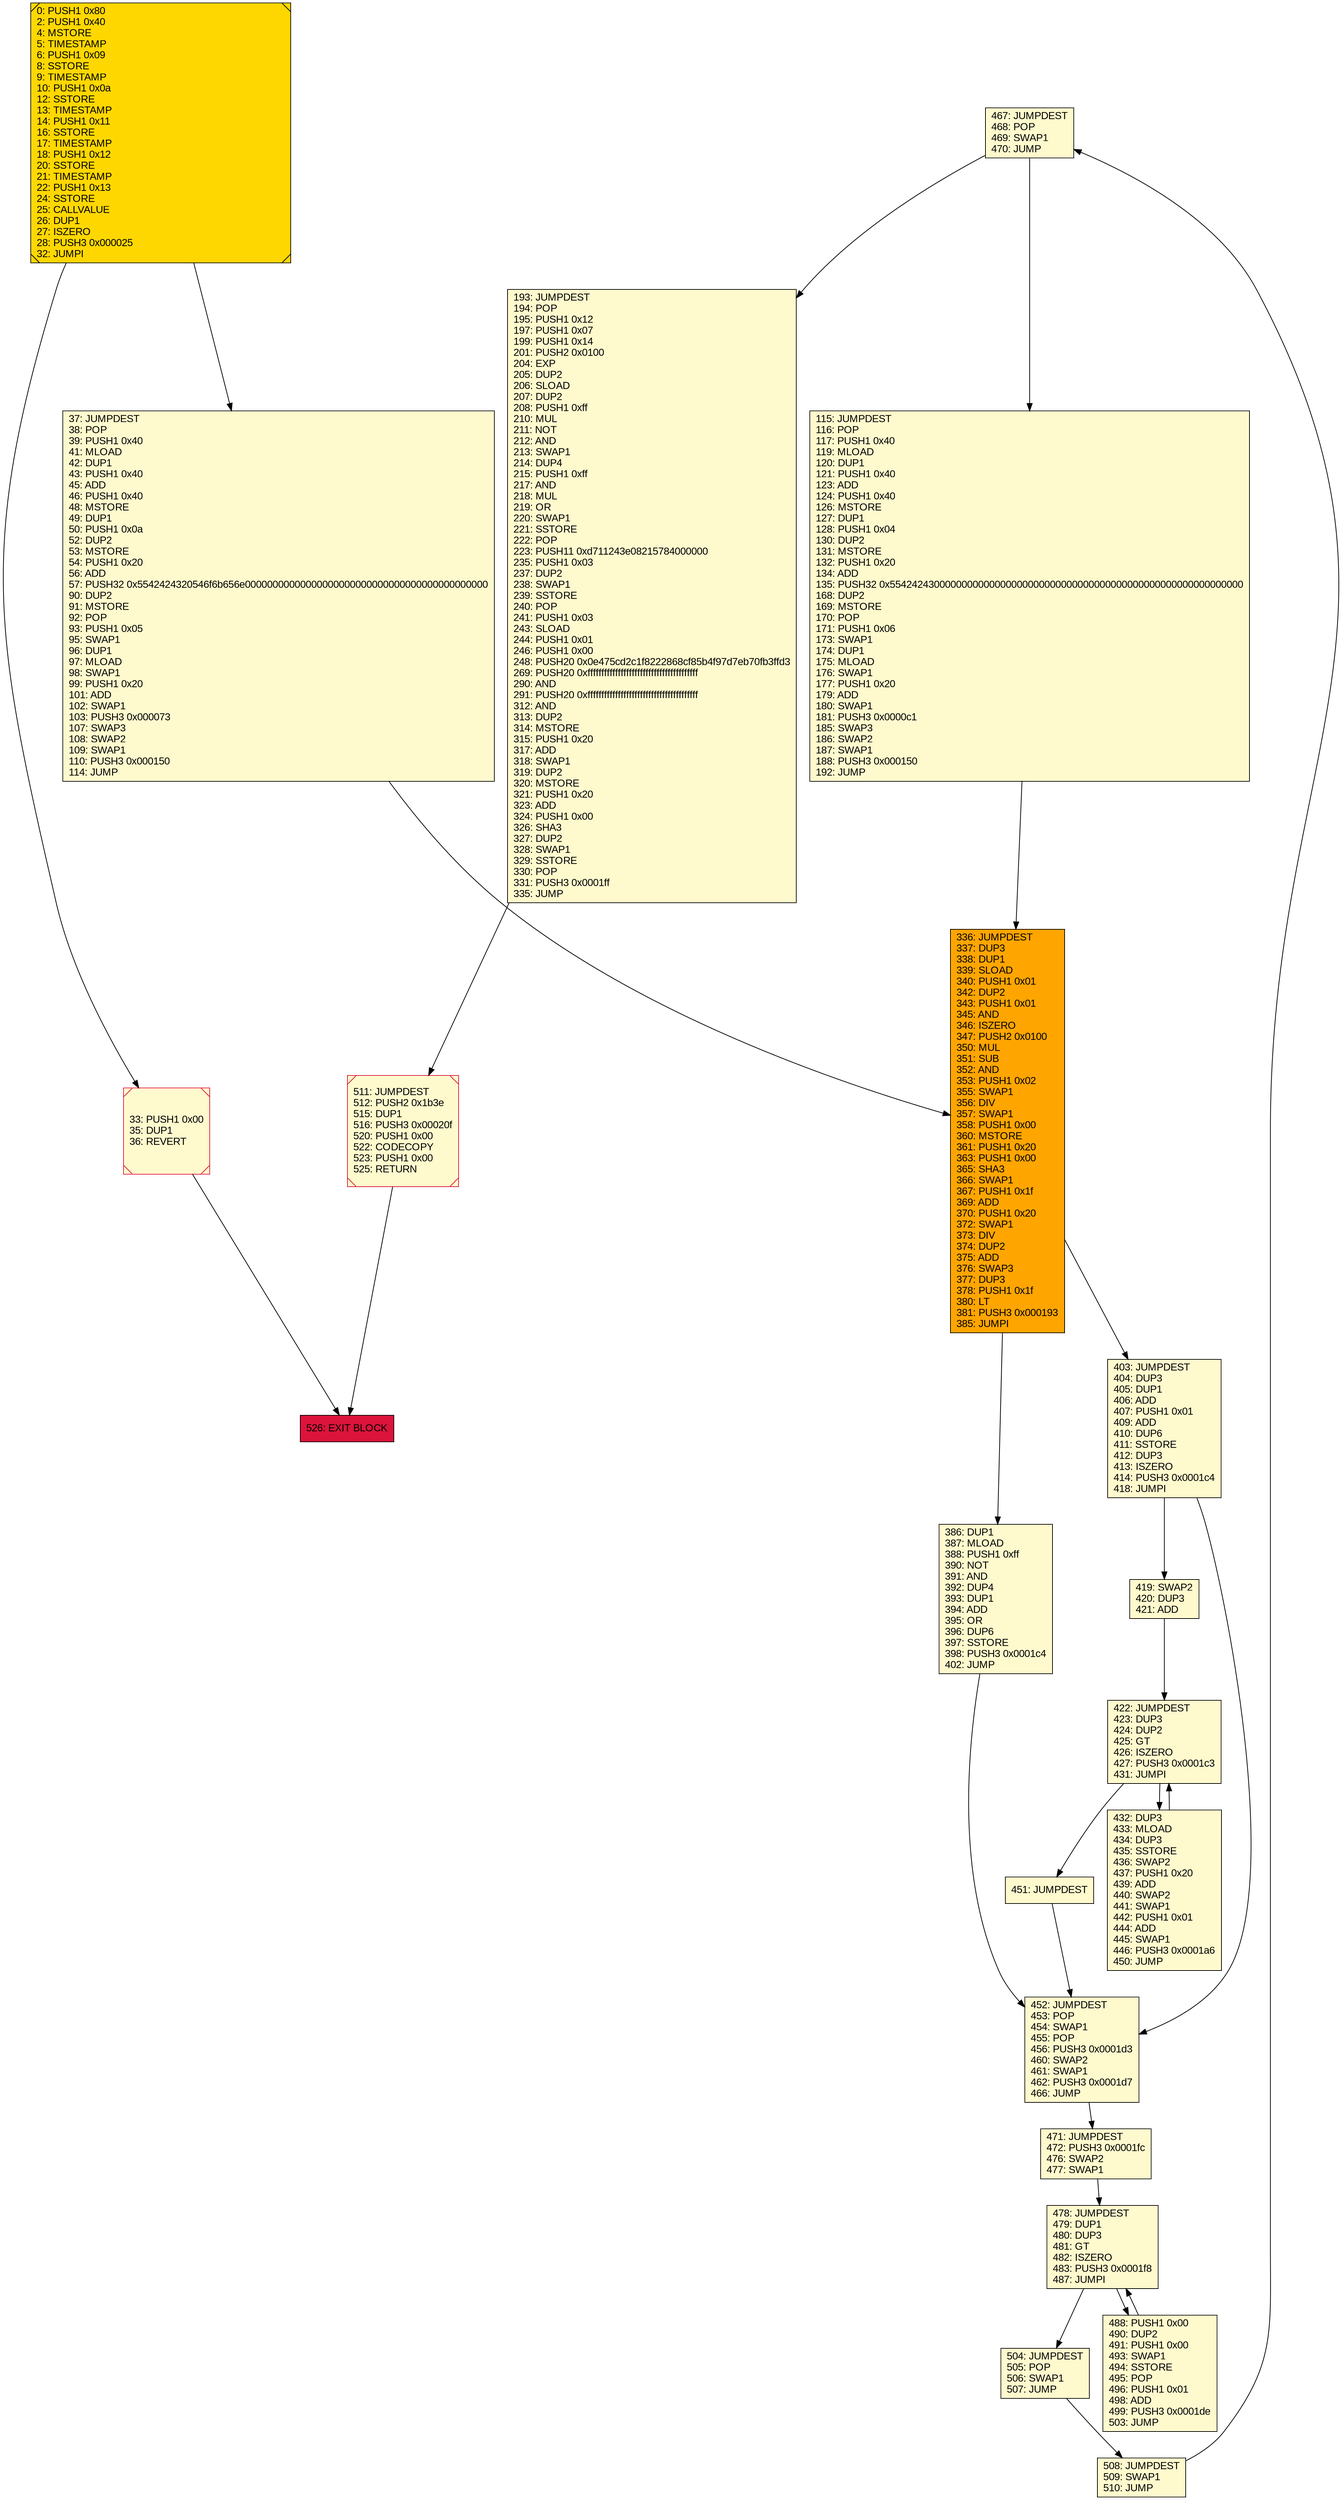 digraph G {
bgcolor=transparent rankdir=UD;
node [shape=box style=filled color=black fillcolor=white fontname=arial fontcolor=black];
33 [label="33: PUSH1 0x00\l35: DUP1\l36: REVERT\l" fillcolor=lemonchiffon shape=Msquare color=crimson ];
419 [label="419: SWAP2\l420: DUP3\l421: ADD\l" fillcolor=lemonchiffon ];
432 [label="432: DUP3\l433: MLOAD\l434: DUP3\l435: SSTORE\l436: SWAP2\l437: PUSH1 0x20\l439: ADD\l440: SWAP2\l441: SWAP1\l442: PUSH1 0x01\l444: ADD\l445: SWAP1\l446: PUSH3 0x0001a6\l450: JUMP\l" fillcolor=lemonchiffon ];
467 [label="467: JUMPDEST\l468: POP\l469: SWAP1\l470: JUMP\l" fillcolor=lemonchiffon ];
478 [label="478: JUMPDEST\l479: DUP1\l480: DUP3\l481: GT\l482: ISZERO\l483: PUSH3 0x0001f8\l487: JUMPI\l" fillcolor=lemonchiffon ];
504 [label="504: JUMPDEST\l505: POP\l506: SWAP1\l507: JUMP\l" fillcolor=lemonchiffon ];
511 [label="511: JUMPDEST\l512: PUSH2 0x1b3e\l515: DUP1\l516: PUSH3 0x00020f\l520: PUSH1 0x00\l522: CODECOPY\l523: PUSH1 0x00\l525: RETURN\l" fillcolor=lemonchiffon shape=Msquare color=crimson ];
508 [label="508: JUMPDEST\l509: SWAP1\l510: JUMP\l" fillcolor=lemonchiffon ];
115 [label="115: JUMPDEST\l116: POP\l117: PUSH1 0x40\l119: MLOAD\l120: DUP1\l121: PUSH1 0x40\l123: ADD\l124: PUSH1 0x40\l126: MSTORE\l127: DUP1\l128: PUSH1 0x04\l130: DUP2\l131: MSTORE\l132: PUSH1 0x20\l134: ADD\l135: PUSH32 0x5542424300000000000000000000000000000000000000000000000000000000\l168: DUP2\l169: MSTORE\l170: POP\l171: PUSH1 0x06\l173: SWAP1\l174: DUP1\l175: MLOAD\l176: SWAP1\l177: PUSH1 0x20\l179: ADD\l180: SWAP1\l181: PUSH3 0x0000c1\l185: SWAP3\l186: SWAP2\l187: SWAP1\l188: PUSH3 0x000150\l192: JUMP\l" fillcolor=lemonchiffon ];
37 [label="37: JUMPDEST\l38: POP\l39: PUSH1 0x40\l41: MLOAD\l42: DUP1\l43: PUSH1 0x40\l45: ADD\l46: PUSH1 0x40\l48: MSTORE\l49: DUP1\l50: PUSH1 0x0a\l52: DUP2\l53: MSTORE\l54: PUSH1 0x20\l56: ADD\l57: PUSH32 0x5542424320546f6b656e00000000000000000000000000000000000000000000\l90: DUP2\l91: MSTORE\l92: POP\l93: PUSH1 0x05\l95: SWAP1\l96: DUP1\l97: MLOAD\l98: SWAP1\l99: PUSH1 0x20\l101: ADD\l102: SWAP1\l103: PUSH3 0x000073\l107: SWAP3\l108: SWAP2\l109: SWAP1\l110: PUSH3 0x000150\l114: JUMP\l" fillcolor=lemonchiffon ];
526 [label="526: EXIT BLOCK\l" fillcolor=crimson ];
451 [label="451: JUMPDEST\l" fillcolor=lemonchiffon ];
336 [label="336: JUMPDEST\l337: DUP3\l338: DUP1\l339: SLOAD\l340: PUSH1 0x01\l342: DUP2\l343: PUSH1 0x01\l345: AND\l346: ISZERO\l347: PUSH2 0x0100\l350: MUL\l351: SUB\l352: AND\l353: PUSH1 0x02\l355: SWAP1\l356: DIV\l357: SWAP1\l358: PUSH1 0x00\l360: MSTORE\l361: PUSH1 0x20\l363: PUSH1 0x00\l365: SHA3\l366: SWAP1\l367: PUSH1 0x1f\l369: ADD\l370: PUSH1 0x20\l372: SWAP1\l373: DIV\l374: DUP2\l375: ADD\l376: SWAP3\l377: DUP3\l378: PUSH1 0x1f\l380: LT\l381: PUSH3 0x000193\l385: JUMPI\l" fillcolor=orange ];
403 [label="403: JUMPDEST\l404: DUP3\l405: DUP1\l406: ADD\l407: PUSH1 0x01\l409: ADD\l410: DUP6\l411: SSTORE\l412: DUP3\l413: ISZERO\l414: PUSH3 0x0001c4\l418: JUMPI\l" fillcolor=lemonchiffon ];
193 [label="193: JUMPDEST\l194: POP\l195: PUSH1 0x12\l197: PUSH1 0x07\l199: PUSH1 0x14\l201: PUSH2 0x0100\l204: EXP\l205: DUP2\l206: SLOAD\l207: DUP2\l208: PUSH1 0xff\l210: MUL\l211: NOT\l212: AND\l213: SWAP1\l214: DUP4\l215: PUSH1 0xff\l217: AND\l218: MUL\l219: OR\l220: SWAP1\l221: SSTORE\l222: POP\l223: PUSH11 0xd711243e08215784000000\l235: PUSH1 0x03\l237: DUP2\l238: SWAP1\l239: SSTORE\l240: POP\l241: PUSH1 0x03\l243: SLOAD\l244: PUSH1 0x01\l246: PUSH1 0x00\l248: PUSH20 0x0e475cd2c1f8222868cf85b4f97d7eb70fb3ffd3\l269: PUSH20 0xffffffffffffffffffffffffffffffffffffffff\l290: AND\l291: PUSH20 0xffffffffffffffffffffffffffffffffffffffff\l312: AND\l313: DUP2\l314: MSTORE\l315: PUSH1 0x20\l317: ADD\l318: SWAP1\l319: DUP2\l320: MSTORE\l321: PUSH1 0x20\l323: ADD\l324: PUSH1 0x00\l326: SHA3\l327: DUP2\l328: SWAP1\l329: SSTORE\l330: POP\l331: PUSH3 0x0001ff\l335: JUMP\l" fillcolor=lemonchiffon ];
386 [label="386: DUP1\l387: MLOAD\l388: PUSH1 0xff\l390: NOT\l391: AND\l392: DUP4\l393: DUP1\l394: ADD\l395: OR\l396: DUP6\l397: SSTORE\l398: PUSH3 0x0001c4\l402: JUMP\l" fillcolor=lemonchiffon ];
488 [label="488: PUSH1 0x00\l490: DUP2\l491: PUSH1 0x00\l493: SWAP1\l494: SSTORE\l495: POP\l496: PUSH1 0x01\l498: ADD\l499: PUSH3 0x0001de\l503: JUMP\l" fillcolor=lemonchiffon ];
422 [label="422: JUMPDEST\l423: DUP3\l424: DUP2\l425: GT\l426: ISZERO\l427: PUSH3 0x0001c3\l431: JUMPI\l" fillcolor=lemonchiffon ];
471 [label="471: JUMPDEST\l472: PUSH3 0x0001fc\l476: SWAP2\l477: SWAP1\l" fillcolor=lemonchiffon ];
0 [label="0: PUSH1 0x80\l2: PUSH1 0x40\l4: MSTORE\l5: TIMESTAMP\l6: PUSH1 0x09\l8: SSTORE\l9: TIMESTAMP\l10: PUSH1 0x0a\l12: SSTORE\l13: TIMESTAMP\l14: PUSH1 0x11\l16: SSTORE\l17: TIMESTAMP\l18: PUSH1 0x12\l20: SSTORE\l21: TIMESTAMP\l22: PUSH1 0x13\l24: SSTORE\l25: CALLVALUE\l26: DUP1\l27: ISZERO\l28: PUSH3 0x000025\l32: JUMPI\l" fillcolor=lemonchiffon shape=Msquare fillcolor=gold ];
452 [label="452: JUMPDEST\l453: POP\l454: SWAP1\l455: POP\l456: PUSH3 0x0001d3\l460: SWAP2\l461: SWAP1\l462: PUSH3 0x0001d7\l466: JUMP\l" fillcolor=lemonchiffon ];
336 -> 386;
386 -> 452;
508 -> 467;
33 -> 526;
478 -> 488;
488 -> 478;
471 -> 478;
0 -> 37;
422 -> 432;
432 -> 422;
467 -> 193;
422 -> 451;
0 -> 33;
115 -> 336;
504 -> 508;
336 -> 403;
511 -> 526;
452 -> 471;
403 -> 452;
467 -> 115;
478 -> 504;
451 -> 452;
403 -> 419;
419 -> 422;
193 -> 511;
37 -> 336;
}
